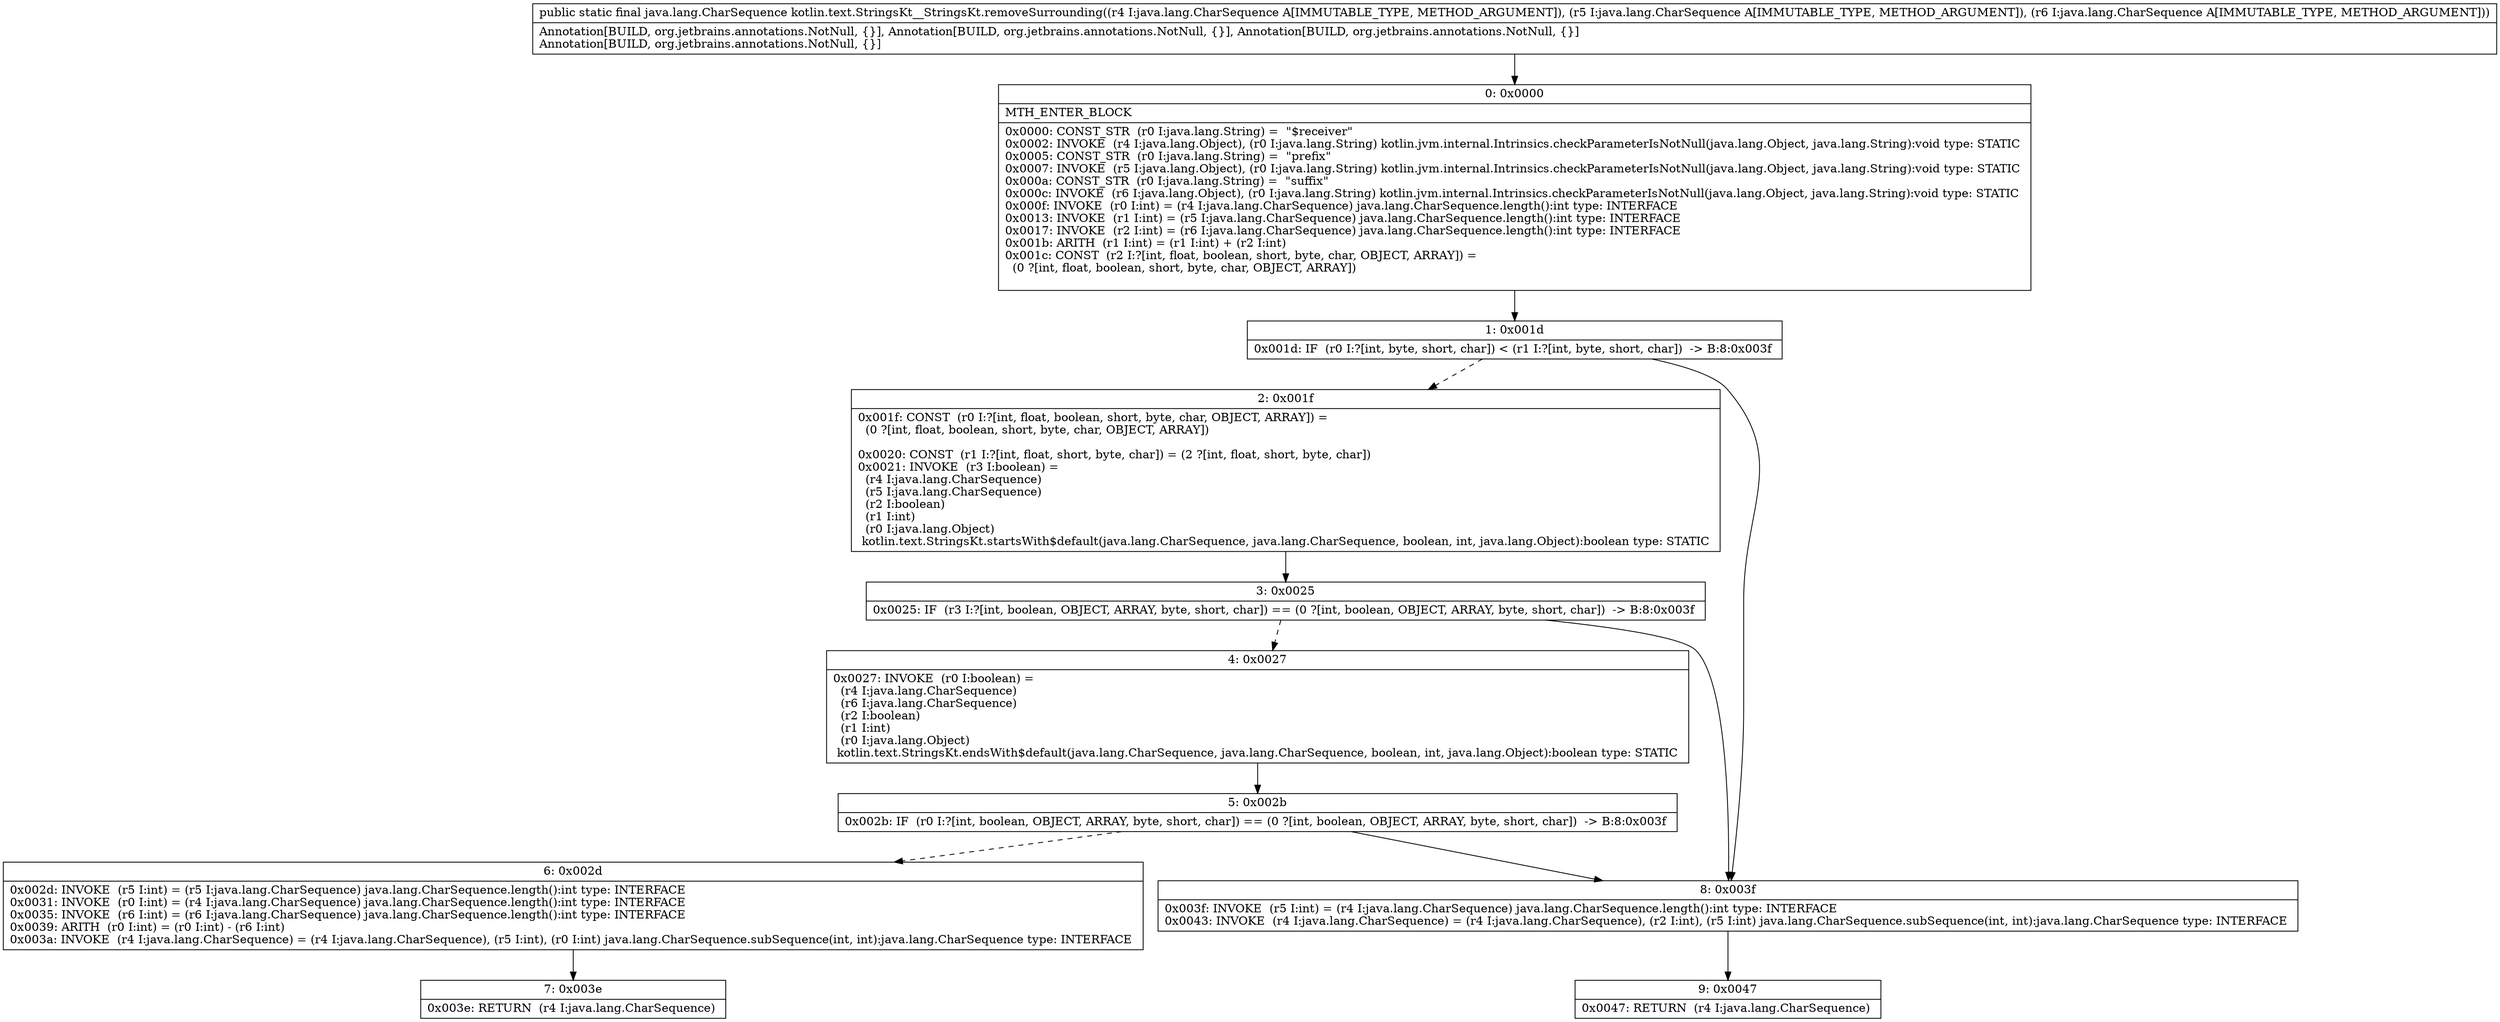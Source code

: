 digraph "CFG forkotlin.text.StringsKt__StringsKt.removeSurrounding(Ljava\/lang\/CharSequence;Ljava\/lang\/CharSequence;Ljava\/lang\/CharSequence;)Ljava\/lang\/CharSequence;" {
Node_0 [shape=record,label="{0\:\ 0x0000|MTH_ENTER_BLOCK\l|0x0000: CONST_STR  (r0 I:java.lang.String) =  \"$receiver\" \l0x0002: INVOKE  (r4 I:java.lang.Object), (r0 I:java.lang.String) kotlin.jvm.internal.Intrinsics.checkParameterIsNotNull(java.lang.Object, java.lang.String):void type: STATIC \l0x0005: CONST_STR  (r0 I:java.lang.String) =  \"prefix\" \l0x0007: INVOKE  (r5 I:java.lang.Object), (r0 I:java.lang.String) kotlin.jvm.internal.Intrinsics.checkParameterIsNotNull(java.lang.Object, java.lang.String):void type: STATIC \l0x000a: CONST_STR  (r0 I:java.lang.String) =  \"suffix\" \l0x000c: INVOKE  (r6 I:java.lang.Object), (r0 I:java.lang.String) kotlin.jvm.internal.Intrinsics.checkParameterIsNotNull(java.lang.Object, java.lang.String):void type: STATIC \l0x000f: INVOKE  (r0 I:int) = (r4 I:java.lang.CharSequence) java.lang.CharSequence.length():int type: INTERFACE \l0x0013: INVOKE  (r1 I:int) = (r5 I:java.lang.CharSequence) java.lang.CharSequence.length():int type: INTERFACE \l0x0017: INVOKE  (r2 I:int) = (r6 I:java.lang.CharSequence) java.lang.CharSequence.length():int type: INTERFACE \l0x001b: ARITH  (r1 I:int) = (r1 I:int) + (r2 I:int) \l0x001c: CONST  (r2 I:?[int, float, boolean, short, byte, char, OBJECT, ARRAY]) = \l  (0 ?[int, float, boolean, short, byte, char, OBJECT, ARRAY])\l \l}"];
Node_1 [shape=record,label="{1\:\ 0x001d|0x001d: IF  (r0 I:?[int, byte, short, char]) \< (r1 I:?[int, byte, short, char])  \-\> B:8:0x003f \l}"];
Node_2 [shape=record,label="{2\:\ 0x001f|0x001f: CONST  (r0 I:?[int, float, boolean, short, byte, char, OBJECT, ARRAY]) = \l  (0 ?[int, float, boolean, short, byte, char, OBJECT, ARRAY])\l \l0x0020: CONST  (r1 I:?[int, float, short, byte, char]) = (2 ?[int, float, short, byte, char]) \l0x0021: INVOKE  (r3 I:boolean) = \l  (r4 I:java.lang.CharSequence)\l  (r5 I:java.lang.CharSequence)\l  (r2 I:boolean)\l  (r1 I:int)\l  (r0 I:java.lang.Object)\l kotlin.text.StringsKt.startsWith$default(java.lang.CharSequence, java.lang.CharSequence, boolean, int, java.lang.Object):boolean type: STATIC \l}"];
Node_3 [shape=record,label="{3\:\ 0x0025|0x0025: IF  (r3 I:?[int, boolean, OBJECT, ARRAY, byte, short, char]) == (0 ?[int, boolean, OBJECT, ARRAY, byte, short, char])  \-\> B:8:0x003f \l}"];
Node_4 [shape=record,label="{4\:\ 0x0027|0x0027: INVOKE  (r0 I:boolean) = \l  (r4 I:java.lang.CharSequence)\l  (r6 I:java.lang.CharSequence)\l  (r2 I:boolean)\l  (r1 I:int)\l  (r0 I:java.lang.Object)\l kotlin.text.StringsKt.endsWith$default(java.lang.CharSequence, java.lang.CharSequence, boolean, int, java.lang.Object):boolean type: STATIC \l}"];
Node_5 [shape=record,label="{5\:\ 0x002b|0x002b: IF  (r0 I:?[int, boolean, OBJECT, ARRAY, byte, short, char]) == (0 ?[int, boolean, OBJECT, ARRAY, byte, short, char])  \-\> B:8:0x003f \l}"];
Node_6 [shape=record,label="{6\:\ 0x002d|0x002d: INVOKE  (r5 I:int) = (r5 I:java.lang.CharSequence) java.lang.CharSequence.length():int type: INTERFACE \l0x0031: INVOKE  (r0 I:int) = (r4 I:java.lang.CharSequence) java.lang.CharSequence.length():int type: INTERFACE \l0x0035: INVOKE  (r6 I:int) = (r6 I:java.lang.CharSequence) java.lang.CharSequence.length():int type: INTERFACE \l0x0039: ARITH  (r0 I:int) = (r0 I:int) \- (r6 I:int) \l0x003a: INVOKE  (r4 I:java.lang.CharSequence) = (r4 I:java.lang.CharSequence), (r5 I:int), (r0 I:int) java.lang.CharSequence.subSequence(int, int):java.lang.CharSequence type: INTERFACE \l}"];
Node_7 [shape=record,label="{7\:\ 0x003e|0x003e: RETURN  (r4 I:java.lang.CharSequence) \l}"];
Node_8 [shape=record,label="{8\:\ 0x003f|0x003f: INVOKE  (r5 I:int) = (r4 I:java.lang.CharSequence) java.lang.CharSequence.length():int type: INTERFACE \l0x0043: INVOKE  (r4 I:java.lang.CharSequence) = (r4 I:java.lang.CharSequence), (r2 I:int), (r5 I:int) java.lang.CharSequence.subSequence(int, int):java.lang.CharSequence type: INTERFACE \l}"];
Node_9 [shape=record,label="{9\:\ 0x0047|0x0047: RETURN  (r4 I:java.lang.CharSequence) \l}"];
MethodNode[shape=record,label="{public static final java.lang.CharSequence kotlin.text.StringsKt__StringsKt.removeSurrounding((r4 I:java.lang.CharSequence A[IMMUTABLE_TYPE, METHOD_ARGUMENT]), (r5 I:java.lang.CharSequence A[IMMUTABLE_TYPE, METHOD_ARGUMENT]), (r6 I:java.lang.CharSequence A[IMMUTABLE_TYPE, METHOD_ARGUMENT]))  | Annotation[BUILD, org.jetbrains.annotations.NotNull, \{\}], Annotation[BUILD, org.jetbrains.annotations.NotNull, \{\}], Annotation[BUILD, org.jetbrains.annotations.NotNull, \{\}]\lAnnotation[BUILD, org.jetbrains.annotations.NotNull, \{\}]\l}"];
MethodNode -> Node_0;
Node_0 -> Node_1;
Node_1 -> Node_2[style=dashed];
Node_1 -> Node_8;
Node_2 -> Node_3;
Node_3 -> Node_4[style=dashed];
Node_3 -> Node_8;
Node_4 -> Node_5;
Node_5 -> Node_6[style=dashed];
Node_5 -> Node_8;
Node_6 -> Node_7;
Node_8 -> Node_9;
}

